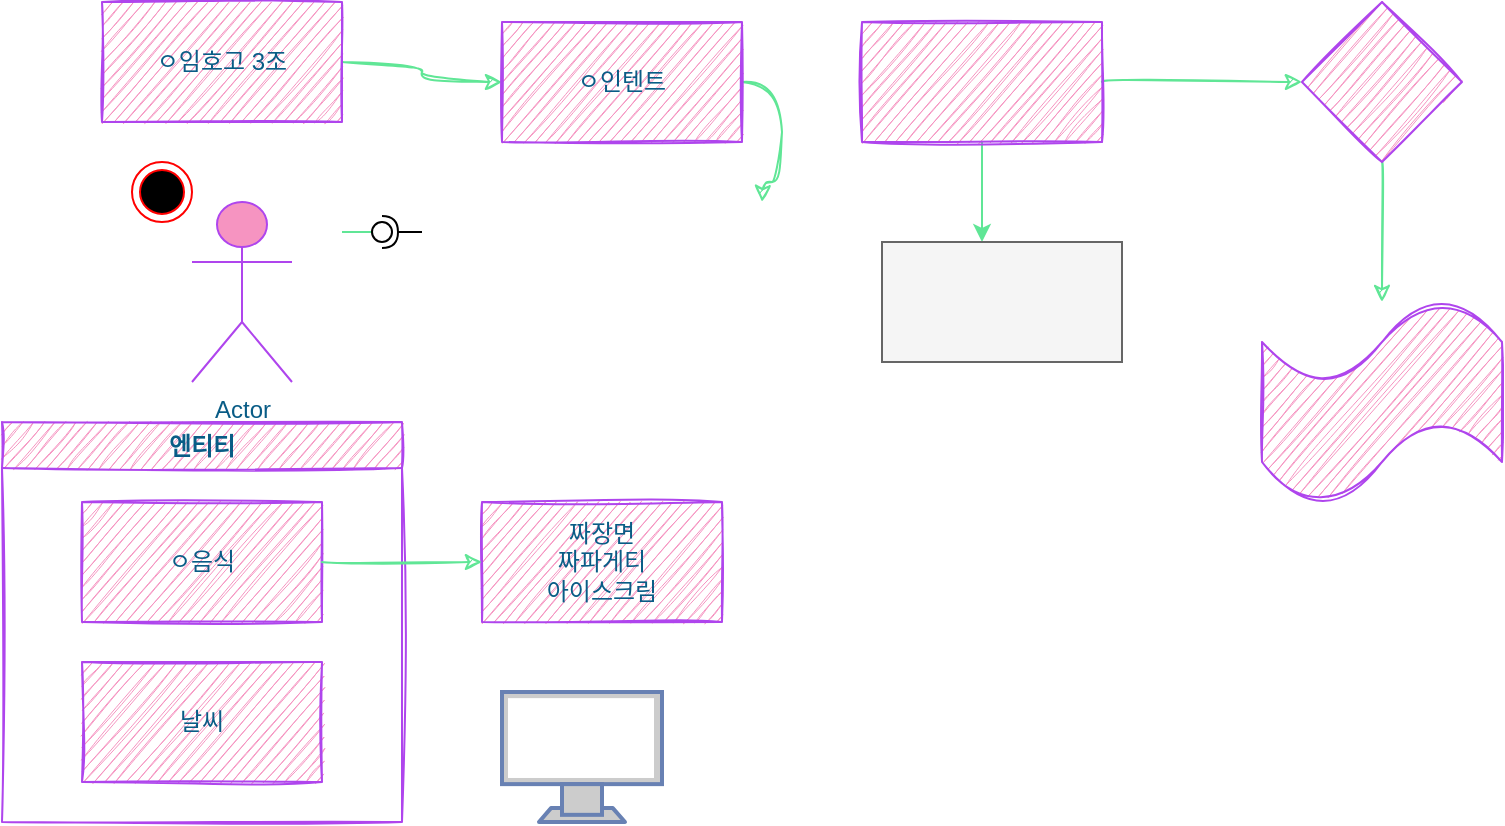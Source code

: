 <mxfile version="14.9.2" type="github"><diagram id="EEmopDXYbkz6tvkWK7Ns" name="Page-1"><mxGraphModel dx="592" dy="793" grid="1" gridSize="10" guides="1" tooltips="1" connect="1" arrows="1" fold="1" page="1" pageScale="1" pageWidth="827" pageHeight="1169" math="0" shadow="0"><root><mxCell id="0"/><mxCell id="1" parent="0"/><mxCell id="4XwIOuRUZOXU9Ylao6Sb-2" style="edgeStyle=orthogonalEdgeStyle;rounded=0;orthogonalLoop=1;jettySize=auto;html=1;strokeColor=#60E696;fontColor=#095C86;sketch=1;curved=1;" parent="1" source="4XwIOuRUZOXU9Ylao6Sb-1" target="4XwIOuRUZOXU9Ylao6Sb-3" edge="1"><mxGeometry relative="1" as="geometry"><mxPoint x="220" y="70" as="targetPoint"/></mxGeometry></mxCell><mxCell id="4XwIOuRUZOXU9Ylao6Sb-1" value="&lt;font style=&quot;vertical-align: inherit&quot;&gt;&lt;font style=&quot;vertical-align: inherit&quot;&gt;ㅇ임호고 3조&lt;/font&gt;&lt;/font&gt;" style="rounded=0;whiteSpace=wrap;html=1;fillColor=#F694C1;strokeColor=#AF45ED;fontColor=#095C86;sketch=1;" parent="1" vertex="1"><mxGeometry x="70" y="30" width="120" height="60" as="geometry"/></mxCell><mxCell id="4XwIOuRUZOXU9Ylao6Sb-5" value="" style="edgeStyle=orthogonalEdgeStyle;rounded=0;orthogonalLoop=1;jettySize=auto;html=1;strokeColor=#60E696;fontColor=#095C86;sketch=1;curved=1;" parent="1" source="4XwIOuRUZOXU9Ylao6Sb-3" edge="1"><mxGeometry relative="1" as="geometry"><mxPoint x="400" y="130" as="targetPoint"/></mxGeometry></mxCell><mxCell id="4XwIOuRUZOXU9Ylao6Sb-3" value="&lt;font style=&quot;vertical-align: inherit&quot;&gt;&lt;font style=&quot;vertical-align: inherit&quot;&gt;ㅇ인텐트&lt;/font&gt;&lt;/font&gt;" style="rounded=0;whiteSpace=wrap;html=1;fillColor=#F694C1;strokeColor=#AF45ED;fontColor=#095C86;sketch=1;" parent="1" vertex="1"><mxGeometry x="270" y="40" width="120" height="60" as="geometry"/></mxCell><mxCell id="4XwIOuRUZOXU9Ylao6Sb-7" value="" style="edgeStyle=orthogonalEdgeStyle;rounded=0;orthogonalLoop=1;jettySize=auto;html=1;strokeColor=#60E696;fontColor=#095C86;sketch=1;curved=1;" parent="1" source="4XwIOuRUZOXU9Ylao6Sb-4" target="4XwIOuRUZOXU9Ylao6Sb-6" edge="1"><mxGeometry relative="1" as="geometry"/></mxCell><mxCell id="4XwIOuRUZOXU9Ylao6Sb-21" style="edgeStyle=orthogonalEdgeStyle;curved=0;rounded=1;sketch=0;orthogonalLoop=1;jettySize=auto;html=1;fontColor=#095C86;strokeColor=#60E696;fillColor=#F694C1;" parent="1" source="4XwIOuRUZOXU9Ylao6Sb-4" edge="1"><mxGeometry relative="1" as="geometry"><mxPoint x="510" y="150" as="targetPoint"/></mxGeometry></mxCell><mxCell id="4XwIOuRUZOXU9Ylao6Sb-4" value="" style="rounded=0;whiteSpace=wrap;html=1;fillColor=#F694C1;strokeColor=#AF45ED;fontColor=#095C86;sketch=1;" parent="1" vertex="1"><mxGeometry x="450" y="40" width="120" height="60" as="geometry"/></mxCell><mxCell id="4XwIOuRUZOXU9Ylao6Sb-9" value="" style="edgeStyle=orthogonalEdgeStyle;rounded=0;orthogonalLoop=1;jettySize=auto;html=1;strokeColor=#60E696;fontColor=#095C86;sketch=1;curved=1;" parent="1" source="4XwIOuRUZOXU9Ylao6Sb-6" target="4XwIOuRUZOXU9Ylao6Sb-8" edge="1"><mxGeometry relative="1" as="geometry"/></mxCell><mxCell id="4XwIOuRUZOXU9Ylao6Sb-6" value="" style="rhombus;whiteSpace=wrap;html=1;rounded=0;fillColor=#F694C1;strokeColor=#AF45ED;fontColor=#095C86;sketch=1;" parent="1" vertex="1"><mxGeometry x="670" y="30" width="80" height="80" as="geometry"/></mxCell><mxCell id="4XwIOuRUZOXU9Ylao6Sb-8" value="" style="shape=tape;whiteSpace=wrap;html=1;rounded=0;fillColor=#F694C1;strokeColor=#AF45ED;fontColor=#095C86;sketch=1;" parent="1" vertex="1"><mxGeometry x="650" y="180" width="120" height="100" as="geometry"/></mxCell><mxCell id="4XwIOuRUZOXU9Ylao6Sb-10" value="엔티티" style="swimlane;fillColor=#F694C1;strokeColor=#AF45ED;fontColor=#095C86;sketch=1;" parent="1" vertex="1"><mxGeometry x="20" y="240" width="200" height="200" as="geometry"/></mxCell><mxCell id="4XwIOuRUZOXU9Ylao6Sb-11" value="&lt;font style=&quot;vertical-align: inherit&quot;&gt;&lt;font style=&quot;vertical-align: inherit&quot;&gt;ㅇ음식&lt;/font&gt;&lt;/font&gt;" style="whiteSpace=wrap;html=1;fillColor=#F694C1;strokeColor=#AF45ED;fontColor=#095C86;sketch=1;" parent="4XwIOuRUZOXU9Ylao6Sb-10" vertex="1"><mxGeometry x="40" y="40" width="120" height="60" as="geometry"/></mxCell><mxCell id="4XwIOuRUZOXU9Ylao6Sb-12" value="&lt;font style=&quot;vertical-align: inherit&quot;&gt;&lt;font style=&quot;vertical-align: inherit&quot;&gt;&lt;font style=&quot;vertical-align: inherit&quot;&gt;&lt;font style=&quot;vertical-align: inherit&quot;&gt;날씨&lt;/font&gt;&lt;/font&gt;&lt;/font&gt;&lt;/font&gt;" style="whiteSpace=wrap;html=1;fillColor=#F694C1;strokeColor=#AF45ED;fontColor=#095C86;sketch=1;" parent="4XwIOuRUZOXU9Ylao6Sb-10" vertex="1"><mxGeometry x="40" y="120" width="120" height="60" as="geometry"/></mxCell><mxCell id="4XwIOuRUZOXU9Ylao6Sb-13" value="&lt;font style=&quot;vertical-align: inherit&quot;&gt;&lt;font style=&quot;vertical-align: inherit&quot;&gt;&lt;font style=&quot;vertical-align: inherit&quot;&gt;&lt;font style=&quot;vertical-align: inherit&quot;&gt;짜장면&lt;br&gt;짜파게티&lt;br&gt;아이스크림&lt;br&gt;&lt;/font&gt;&lt;/font&gt;&lt;/font&gt;&lt;/font&gt;" style="whiteSpace=wrap;html=1;fillColor=#F694C1;strokeColor=#AF45ED;fontColor=#095C86;sketch=1;" parent="1" vertex="1"><mxGeometry x="260" y="280" width="120" height="60" as="geometry"/></mxCell><mxCell id="4XwIOuRUZOXU9Ylao6Sb-14" value="" style="edgeStyle=orthogonalEdgeStyle;rounded=0;orthogonalLoop=1;jettySize=auto;html=1;strokeColor=#60E696;fontColor=#095C86;sketch=1;curved=1;" parent="1" source="4XwIOuRUZOXU9Ylao6Sb-11" target="4XwIOuRUZOXU9Ylao6Sb-13" edge="1"><mxGeometry relative="1" as="geometry"/></mxCell><mxCell id="4XwIOuRUZOXU9Ylao6Sb-15" value="" style="ellipse;html=1;shape=endState;fillColor=#000000;strokeColor=#ff0000;rounded=0;sketch=0;fontColor=#095C86;" parent="1" vertex="1"><mxGeometry x="85" y="110" width="30" height="30" as="geometry"/></mxCell><mxCell id="4XwIOuRUZOXU9Ylao6Sb-16" value="" style="fontColor=#0066CC;verticalAlign=top;verticalLabelPosition=bottom;labelPosition=center;align=center;html=1;outlineConnect=0;fillColor=#CCCCCC;strokeColor=#6881B3;gradientColor=none;gradientDirection=north;strokeWidth=2;shape=mxgraph.networks.monitor;rounded=0;sketch=0;" parent="1" vertex="1"><mxGeometry x="270" y="375" width="80" height="65" as="geometry"/></mxCell><mxCell id="4XwIOuRUZOXU9Ylao6Sb-17" value="Actor" style="shape=umlActor;verticalLabelPosition=bottom;verticalAlign=top;html=1;rounded=0;sketch=0;fontColor=#095C86;strokeColor=#AF45ED;fillColor=#F694C1;" parent="1" vertex="1"><mxGeometry x="115" y="130" width="50" height="90" as="geometry"/></mxCell><mxCell id="4XwIOuRUZOXU9Ylao6Sb-18" value="" style="rounded=0;orthogonalLoop=1;jettySize=auto;html=1;endArrow=none;endFill=0;fontColor=#095C86;strokeColor=#60E696;fillColor=#F694C1;" parent="1" target="4XwIOuRUZOXU9Ylao6Sb-20" edge="1"><mxGeometry relative="1" as="geometry"><mxPoint x="190" y="145" as="sourcePoint"/></mxGeometry></mxCell><mxCell id="4XwIOuRUZOXU9Ylao6Sb-19" value="" style="rounded=0;orthogonalLoop=1;jettySize=auto;html=1;endArrow=halfCircle;endFill=0;entryX=0.5;entryY=0.5;entryDx=0;entryDy=0;endSize=6;strokeWidth=1;fontColor=#095C86;fillColor=#F694C1;" parent="1" target="4XwIOuRUZOXU9Ylao6Sb-20" edge="1"><mxGeometry relative="1" as="geometry"><mxPoint x="230" y="145" as="sourcePoint"/></mxGeometry></mxCell><mxCell id="4XwIOuRUZOXU9Ylao6Sb-20" value="" style="ellipse;whiteSpace=wrap;html=1;fontFamily=Helvetica;fontSize=12;fontColor=#000000;align=center;strokeColor=#000000;fillColor=#ffffff;points=[];aspect=fixed;resizable=0;rounded=0;sketch=0;" parent="1" vertex="1"><mxGeometry x="205" y="140" width="10" height="10" as="geometry"/></mxCell><mxCell id="4XwIOuRUZOXU9Ylao6Sb-22" value="" style="verticalLabelPosition=bottom;verticalAlign=top;html=1;shape=mxgraph.basic.rect;fillColor2=none;strokeWidth=1;size=20;indent=5;rounded=0;sketch=0;fillColor=#f5f5f5;strokeColor=#666666;fontColor=#333333;" parent="1" vertex="1"><mxGeometry x="460" y="150" width="120" height="60" as="geometry"/></mxCell></root></mxGraphModel></diagram></mxfile>